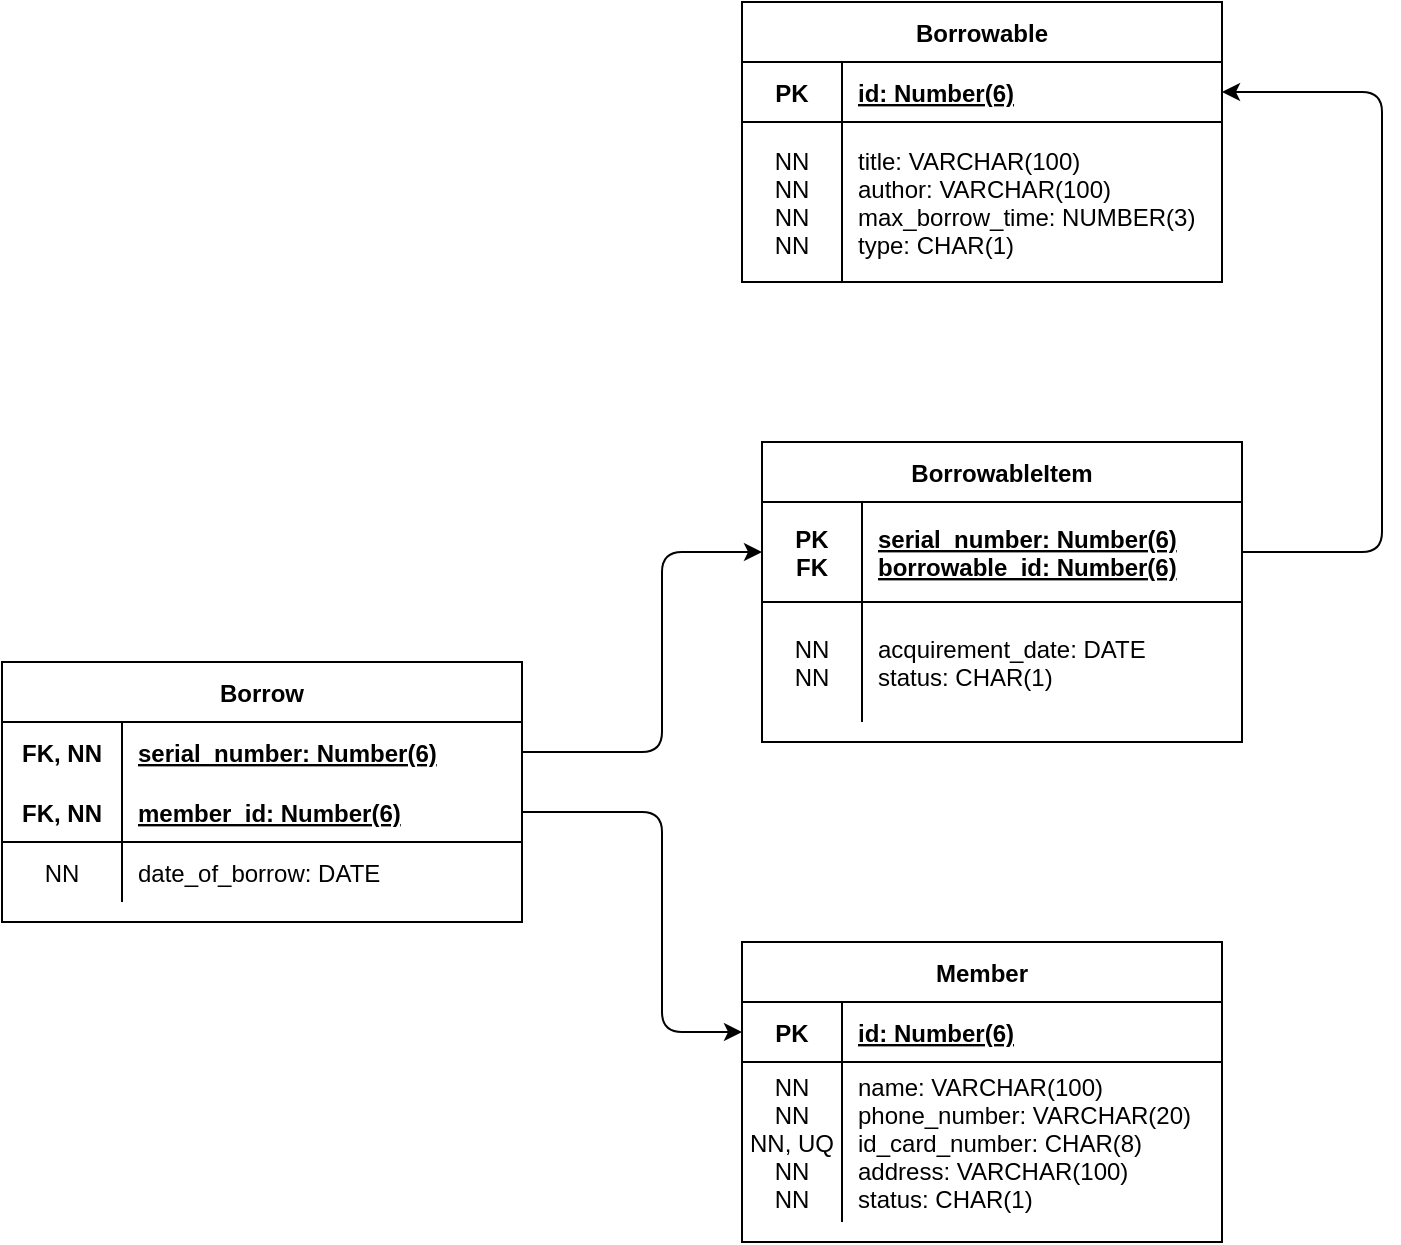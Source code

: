 <mxfile version="14.5.1" type="device"><diagram id="2yGChh8mXjAE9LW0SFF5" name="Page-1"><mxGraphModel dx="987" dy="816" grid="1" gridSize="10" guides="1" tooltips="1" connect="1" arrows="1" fold="1" page="1" pageScale="1" pageWidth="850" pageHeight="1100" math="0" shadow="0"><root><mxCell id="0"/><mxCell id="1" parent="0"/><mxCell id="sb1nyJ5kN8DQmmT56foA-14" value="Borrow" style="shape=table;startSize=30;container=1;collapsible=1;childLayout=tableLayout;fixedRows=1;rowLines=0;fontStyle=1;align=center;resizeLast=1;" vertex="1" parent="1"><mxGeometry x="90" y="380" width="260" height="130" as="geometry"/></mxCell><mxCell id="sb1nyJ5kN8DQmmT56foA-15" value="" style="shape=partialRectangle;collapsible=0;dropTarget=0;pointerEvents=0;fillColor=none;top=0;left=0;bottom=0;right=0;points=[[0,0.5],[1,0.5]];portConstraint=eastwest;" vertex="1" parent="sb1nyJ5kN8DQmmT56foA-14"><mxGeometry y="30" width="260" height="30" as="geometry"/></mxCell><mxCell id="sb1nyJ5kN8DQmmT56foA-16" value="FK, NN" style="shape=partialRectangle;connectable=0;fillColor=none;top=0;left=0;bottom=0;right=0;fontStyle=1;overflow=hidden;" vertex="1" parent="sb1nyJ5kN8DQmmT56foA-15"><mxGeometry width="60" height="30" as="geometry"/></mxCell><mxCell id="sb1nyJ5kN8DQmmT56foA-17" value="serial_number: Number(6)" style="shape=partialRectangle;connectable=0;fillColor=none;top=0;left=0;bottom=0;right=0;align=left;spacingLeft=6;fontStyle=5;overflow=hidden;" vertex="1" parent="sb1nyJ5kN8DQmmT56foA-15"><mxGeometry x="60" width="200" height="30" as="geometry"/></mxCell><mxCell id="sb1nyJ5kN8DQmmT56foA-18" value="" style="shape=partialRectangle;collapsible=0;dropTarget=0;pointerEvents=0;fillColor=none;top=0;left=0;bottom=1;right=0;points=[[0,0.5],[1,0.5]];portConstraint=eastwest;" vertex="1" parent="sb1nyJ5kN8DQmmT56foA-14"><mxGeometry y="60" width="260" height="30" as="geometry"/></mxCell><mxCell id="sb1nyJ5kN8DQmmT56foA-19" value="FK, NN" style="shape=partialRectangle;connectable=0;fillColor=none;top=0;left=0;bottom=0;right=0;fontStyle=1;overflow=hidden;" vertex="1" parent="sb1nyJ5kN8DQmmT56foA-18"><mxGeometry width="60" height="30" as="geometry"/></mxCell><mxCell id="sb1nyJ5kN8DQmmT56foA-20" value="member_id: Number(6)" style="shape=partialRectangle;connectable=0;fillColor=none;top=0;left=0;bottom=0;right=0;align=left;spacingLeft=6;fontStyle=5;overflow=hidden;" vertex="1" parent="sb1nyJ5kN8DQmmT56foA-18"><mxGeometry x="60" width="200" height="30" as="geometry"/></mxCell><mxCell id="sb1nyJ5kN8DQmmT56foA-21" value="" style="shape=partialRectangle;collapsible=0;dropTarget=0;pointerEvents=0;fillColor=none;top=0;left=0;bottom=0;right=0;points=[[0,0.5],[1,0.5]];portConstraint=eastwest;" vertex="1" parent="sb1nyJ5kN8DQmmT56foA-14"><mxGeometry y="90" width="260" height="30" as="geometry"/></mxCell><mxCell id="sb1nyJ5kN8DQmmT56foA-22" value="NN" style="shape=partialRectangle;connectable=0;fillColor=none;top=0;left=0;bottom=0;right=0;editable=1;overflow=hidden;" vertex="1" parent="sb1nyJ5kN8DQmmT56foA-21"><mxGeometry width="60" height="30" as="geometry"/></mxCell><mxCell id="sb1nyJ5kN8DQmmT56foA-23" value="date_of_borrow: DATE" style="shape=partialRectangle;connectable=0;fillColor=none;top=0;left=0;bottom=0;right=0;align=left;spacingLeft=6;overflow=hidden;" vertex="1" parent="sb1nyJ5kN8DQmmT56foA-21"><mxGeometry x="60" width="200" height="30" as="geometry"/></mxCell><mxCell id="sb1nyJ5kN8DQmmT56foA-40" value="Member" style="shape=table;startSize=30;container=1;collapsible=1;childLayout=tableLayout;fixedRows=1;rowLines=0;fontStyle=1;align=center;resizeLast=1;" vertex="1" parent="1"><mxGeometry x="460" y="520" width="240" height="150" as="geometry"/></mxCell><mxCell id="sb1nyJ5kN8DQmmT56foA-41" value="" style="shape=partialRectangle;collapsible=0;dropTarget=0;pointerEvents=0;fillColor=none;top=0;left=0;bottom=1;right=0;points=[[0,0.5],[1,0.5]];portConstraint=eastwest;" vertex="1" parent="sb1nyJ5kN8DQmmT56foA-40"><mxGeometry y="30" width="240" height="30" as="geometry"/></mxCell><mxCell id="sb1nyJ5kN8DQmmT56foA-42" value="PK" style="shape=partialRectangle;connectable=0;fillColor=none;top=0;left=0;bottom=0;right=0;fontStyle=1;overflow=hidden;" vertex="1" parent="sb1nyJ5kN8DQmmT56foA-41"><mxGeometry width="50" height="30" as="geometry"/></mxCell><mxCell id="sb1nyJ5kN8DQmmT56foA-43" value="id: Number(6)" style="shape=partialRectangle;connectable=0;fillColor=none;top=0;left=0;bottom=0;right=0;align=left;spacingLeft=6;fontStyle=5;overflow=hidden;" vertex="1" parent="sb1nyJ5kN8DQmmT56foA-41"><mxGeometry x="50" width="190" height="30" as="geometry"/></mxCell><mxCell id="sb1nyJ5kN8DQmmT56foA-47" value="" style="shape=partialRectangle;collapsible=0;dropTarget=0;pointerEvents=0;fillColor=none;top=0;left=0;bottom=0;right=0;points=[[0,0.5],[1,0.5]];portConstraint=eastwest;" vertex="1" parent="sb1nyJ5kN8DQmmT56foA-40"><mxGeometry y="60" width="240" height="80" as="geometry"/></mxCell><mxCell id="sb1nyJ5kN8DQmmT56foA-48" value="NN&#10;NN&#10;NN, UQ&#10;NN&#10;NN" style="shape=partialRectangle;connectable=0;fillColor=none;top=0;left=0;bottom=0;right=0;editable=1;overflow=hidden;" vertex="1" parent="sb1nyJ5kN8DQmmT56foA-47"><mxGeometry width="50" height="80" as="geometry"/></mxCell><mxCell id="sb1nyJ5kN8DQmmT56foA-49" value="name: VARCHAR(100)&#10;phone_number: VARCHAR(20)&#10;id_card_number: CHAR(8)&#10;address: VARCHAR(100)&#10;status: CHAR(1)" style="shape=partialRectangle;connectable=0;fillColor=none;top=0;left=0;bottom=0;right=0;align=left;spacingLeft=6;overflow=hidden;" vertex="1" parent="sb1nyJ5kN8DQmmT56foA-47"><mxGeometry x="50" width="190" height="80" as="geometry"/></mxCell><mxCell id="sb1nyJ5kN8DQmmT56foA-83" value="Borrowable" style="shape=table;startSize=30;container=1;collapsible=1;childLayout=tableLayout;fixedRows=1;rowLines=0;fontStyle=1;align=center;resizeLast=1;" vertex="1" parent="1"><mxGeometry x="460" y="50" width="240" height="140" as="geometry"/></mxCell><mxCell id="sb1nyJ5kN8DQmmT56foA-84" value="" style="shape=partialRectangle;collapsible=0;dropTarget=0;pointerEvents=0;fillColor=none;top=0;left=0;bottom=1;right=0;points=[[0,0.5],[1,0.5]];portConstraint=eastwest;" vertex="1" parent="sb1nyJ5kN8DQmmT56foA-83"><mxGeometry y="30" width="240" height="30" as="geometry"/></mxCell><mxCell id="sb1nyJ5kN8DQmmT56foA-85" value="PK" style="shape=partialRectangle;connectable=0;fillColor=none;top=0;left=0;bottom=0;right=0;fontStyle=1;overflow=hidden;" vertex="1" parent="sb1nyJ5kN8DQmmT56foA-84"><mxGeometry width="50" height="30" as="geometry"/></mxCell><mxCell id="sb1nyJ5kN8DQmmT56foA-86" value="id: Number(6)" style="shape=partialRectangle;connectable=0;fillColor=none;top=0;left=0;bottom=0;right=0;align=left;spacingLeft=6;fontStyle=5;overflow=hidden;" vertex="1" parent="sb1nyJ5kN8DQmmT56foA-84"><mxGeometry x="50" width="190" height="30" as="geometry"/></mxCell><mxCell id="sb1nyJ5kN8DQmmT56foA-87" value="" style="shape=partialRectangle;collapsible=0;dropTarget=0;pointerEvents=0;fillColor=none;top=0;left=0;bottom=0;right=0;points=[[0,0.5],[1,0.5]];portConstraint=eastwest;" vertex="1" parent="sb1nyJ5kN8DQmmT56foA-83"><mxGeometry y="60" width="240" height="80" as="geometry"/></mxCell><mxCell id="sb1nyJ5kN8DQmmT56foA-88" value="NN&#10;NN&#10;NN&#10;NN" style="shape=partialRectangle;connectable=0;fillColor=none;top=0;left=0;bottom=0;right=0;editable=1;overflow=hidden;" vertex="1" parent="sb1nyJ5kN8DQmmT56foA-87"><mxGeometry width="50" height="80" as="geometry"/></mxCell><mxCell id="sb1nyJ5kN8DQmmT56foA-89" value="title: VARCHAR(100)&#10;author: VARCHAR(100)&#10;max_borrow_time: NUMBER(3)&#10;type: CHAR(1)" style="shape=partialRectangle;connectable=0;fillColor=none;top=0;left=0;bottom=0;right=0;align=left;spacingLeft=6;overflow=hidden;" vertex="1" parent="sb1nyJ5kN8DQmmT56foA-87"><mxGeometry x="50" width="190" height="80" as="geometry"/></mxCell><mxCell id="sb1nyJ5kN8DQmmT56foA-90" value="" style="endArrow=classic;html=1;exitX=1;exitY=0.5;exitDx=0;exitDy=0;entryX=0;entryY=0.5;entryDx=0;entryDy=0;" edge="1" parent="1" source="sb1nyJ5kN8DQmmT56foA-15" target="sb1nyJ5kN8DQmmT56foA-94"><mxGeometry width="50" height="50" relative="1" as="geometry"><mxPoint x="360" y="510" as="sourcePoint"/><mxPoint x="350" y="275" as="targetPoint"/><Array as="points"><mxPoint x="420" y="425"/><mxPoint x="420" y="325"/></Array></mxGeometry></mxCell><mxCell id="sb1nyJ5kN8DQmmT56foA-91" value="" style="endArrow=classic;html=1;exitX=1;exitY=0.5;exitDx=0;exitDy=0;entryX=0;entryY=0.5;entryDx=0;entryDy=0;" edge="1" parent="1" source="sb1nyJ5kN8DQmmT56foA-18" target="sb1nyJ5kN8DQmmT56foA-41"><mxGeometry width="50" height="50" relative="1" as="geometry"><mxPoint x="370" y="520" as="sourcePoint"/><mxPoint x="420" y="470" as="targetPoint"/><Array as="points"><mxPoint x="420" y="455"/><mxPoint x="420" y="565"/></Array></mxGeometry></mxCell><mxCell id="sb1nyJ5kN8DQmmT56foA-93" value="BorrowableItem" style="shape=table;startSize=30;container=1;collapsible=1;childLayout=tableLayout;fixedRows=1;rowLines=0;fontStyle=1;align=center;resizeLast=1;" vertex="1" parent="1"><mxGeometry x="470" y="270" width="240" height="150" as="geometry"/></mxCell><mxCell id="sb1nyJ5kN8DQmmT56foA-94" value="" style="shape=partialRectangle;collapsible=0;dropTarget=0;pointerEvents=0;fillColor=none;top=0;left=0;bottom=1;right=0;points=[[0,0.5],[1,0.5]];portConstraint=eastwest;" vertex="1" parent="sb1nyJ5kN8DQmmT56foA-93"><mxGeometry y="30" width="240" height="50" as="geometry"/></mxCell><mxCell id="sb1nyJ5kN8DQmmT56foA-95" value="PK&#10;FK" style="shape=partialRectangle;connectable=0;fillColor=none;top=0;left=0;bottom=0;right=0;fontStyle=1;overflow=hidden;" vertex="1" parent="sb1nyJ5kN8DQmmT56foA-94"><mxGeometry width="50" height="50" as="geometry"/></mxCell><mxCell id="sb1nyJ5kN8DQmmT56foA-96" value="serial_number: Number(6)&#10;borrowable_id: Number(6)" style="shape=partialRectangle;connectable=0;fillColor=none;top=0;left=0;bottom=0;right=0;align=left;spacingLeft=6;fontStyle=5;overflow=hidden;" vertex="1" parent="sb1nyJ5kN8DQmmT56foA-94"><mxGeometry x="50" width="190" height="50" as="geometry"/></mxCell><mxCell id="sb1nyJ5kN8DQmmT56foA-97" value="" style="shape=partialRectangle;collapsible=0;dropTarget=0;pointerEvents=0;fillColor=none;top=0;left=0;bottom=0;right=0;points=[[0,0.5],[1,0.5]];portConstraint=eastwest;" vertex="1" parent="sb1nyJ5kN8DQmmT56foA-93"><mxGeometry y="80" width="240" height="60" as="geometry"/></mxCell><mxCell id="sb1nyJ5kN8DQmmT56foA-98" value="NN&#10;NN" style="shape=partialRectangle;connectable=0;fillColor=none;top=0;left=0;bottom=0;right=0;editable=1;overflow=hidden;" vertex="1" parent="sb1nyJ5kN8DQmmT56foA-97"><mxGeometry width="50" height="60" as="geometry"/></mxCell><mxCell id="sb1nyJ5kN8DQmmT56foA-99" value="acquirement_date: DATE&#10;status: CHAR(1)" style="shape=partialRectangle;connectable=0;fillColor=none;top=0;left=0;bottom=0;right=0;align=left;spacingLeft=6;overflow=hidden;" vertex="1" parent="sb1nyJ5kN8DQmmT56foA-97"><mxGeometry x="50" width="190" height="60" as="geometry"/></mxCell><mxCell id="sb1nyJ5kN8DQmmT56foA-110" value="" style="endArrow=classic;html=1;entryX=1;entryY=0.5;entryDx=0;entryDy=0;exitX=1;exitY=0.5;exitDx=0;exitDy=0;" edge="1" parent="1" source="sb1nyJ5kN8DQmmT56foA-94" target="sb1nyJ5kN8DQmmT56foA-84"><mxGeometry width="50" height="50" relative="1" as="geometry"><mxPoint x="340" y="440" as="sourcePoint"/><mxPoint x="390" y="390" as="targetPoint"/><Array as="points"><mxPoint x="780" y="325"/><mxPoint x="780" y="95"/></Array></mxGeometry></mxCell></root></mxGraphModel></diagram></mxfile>
